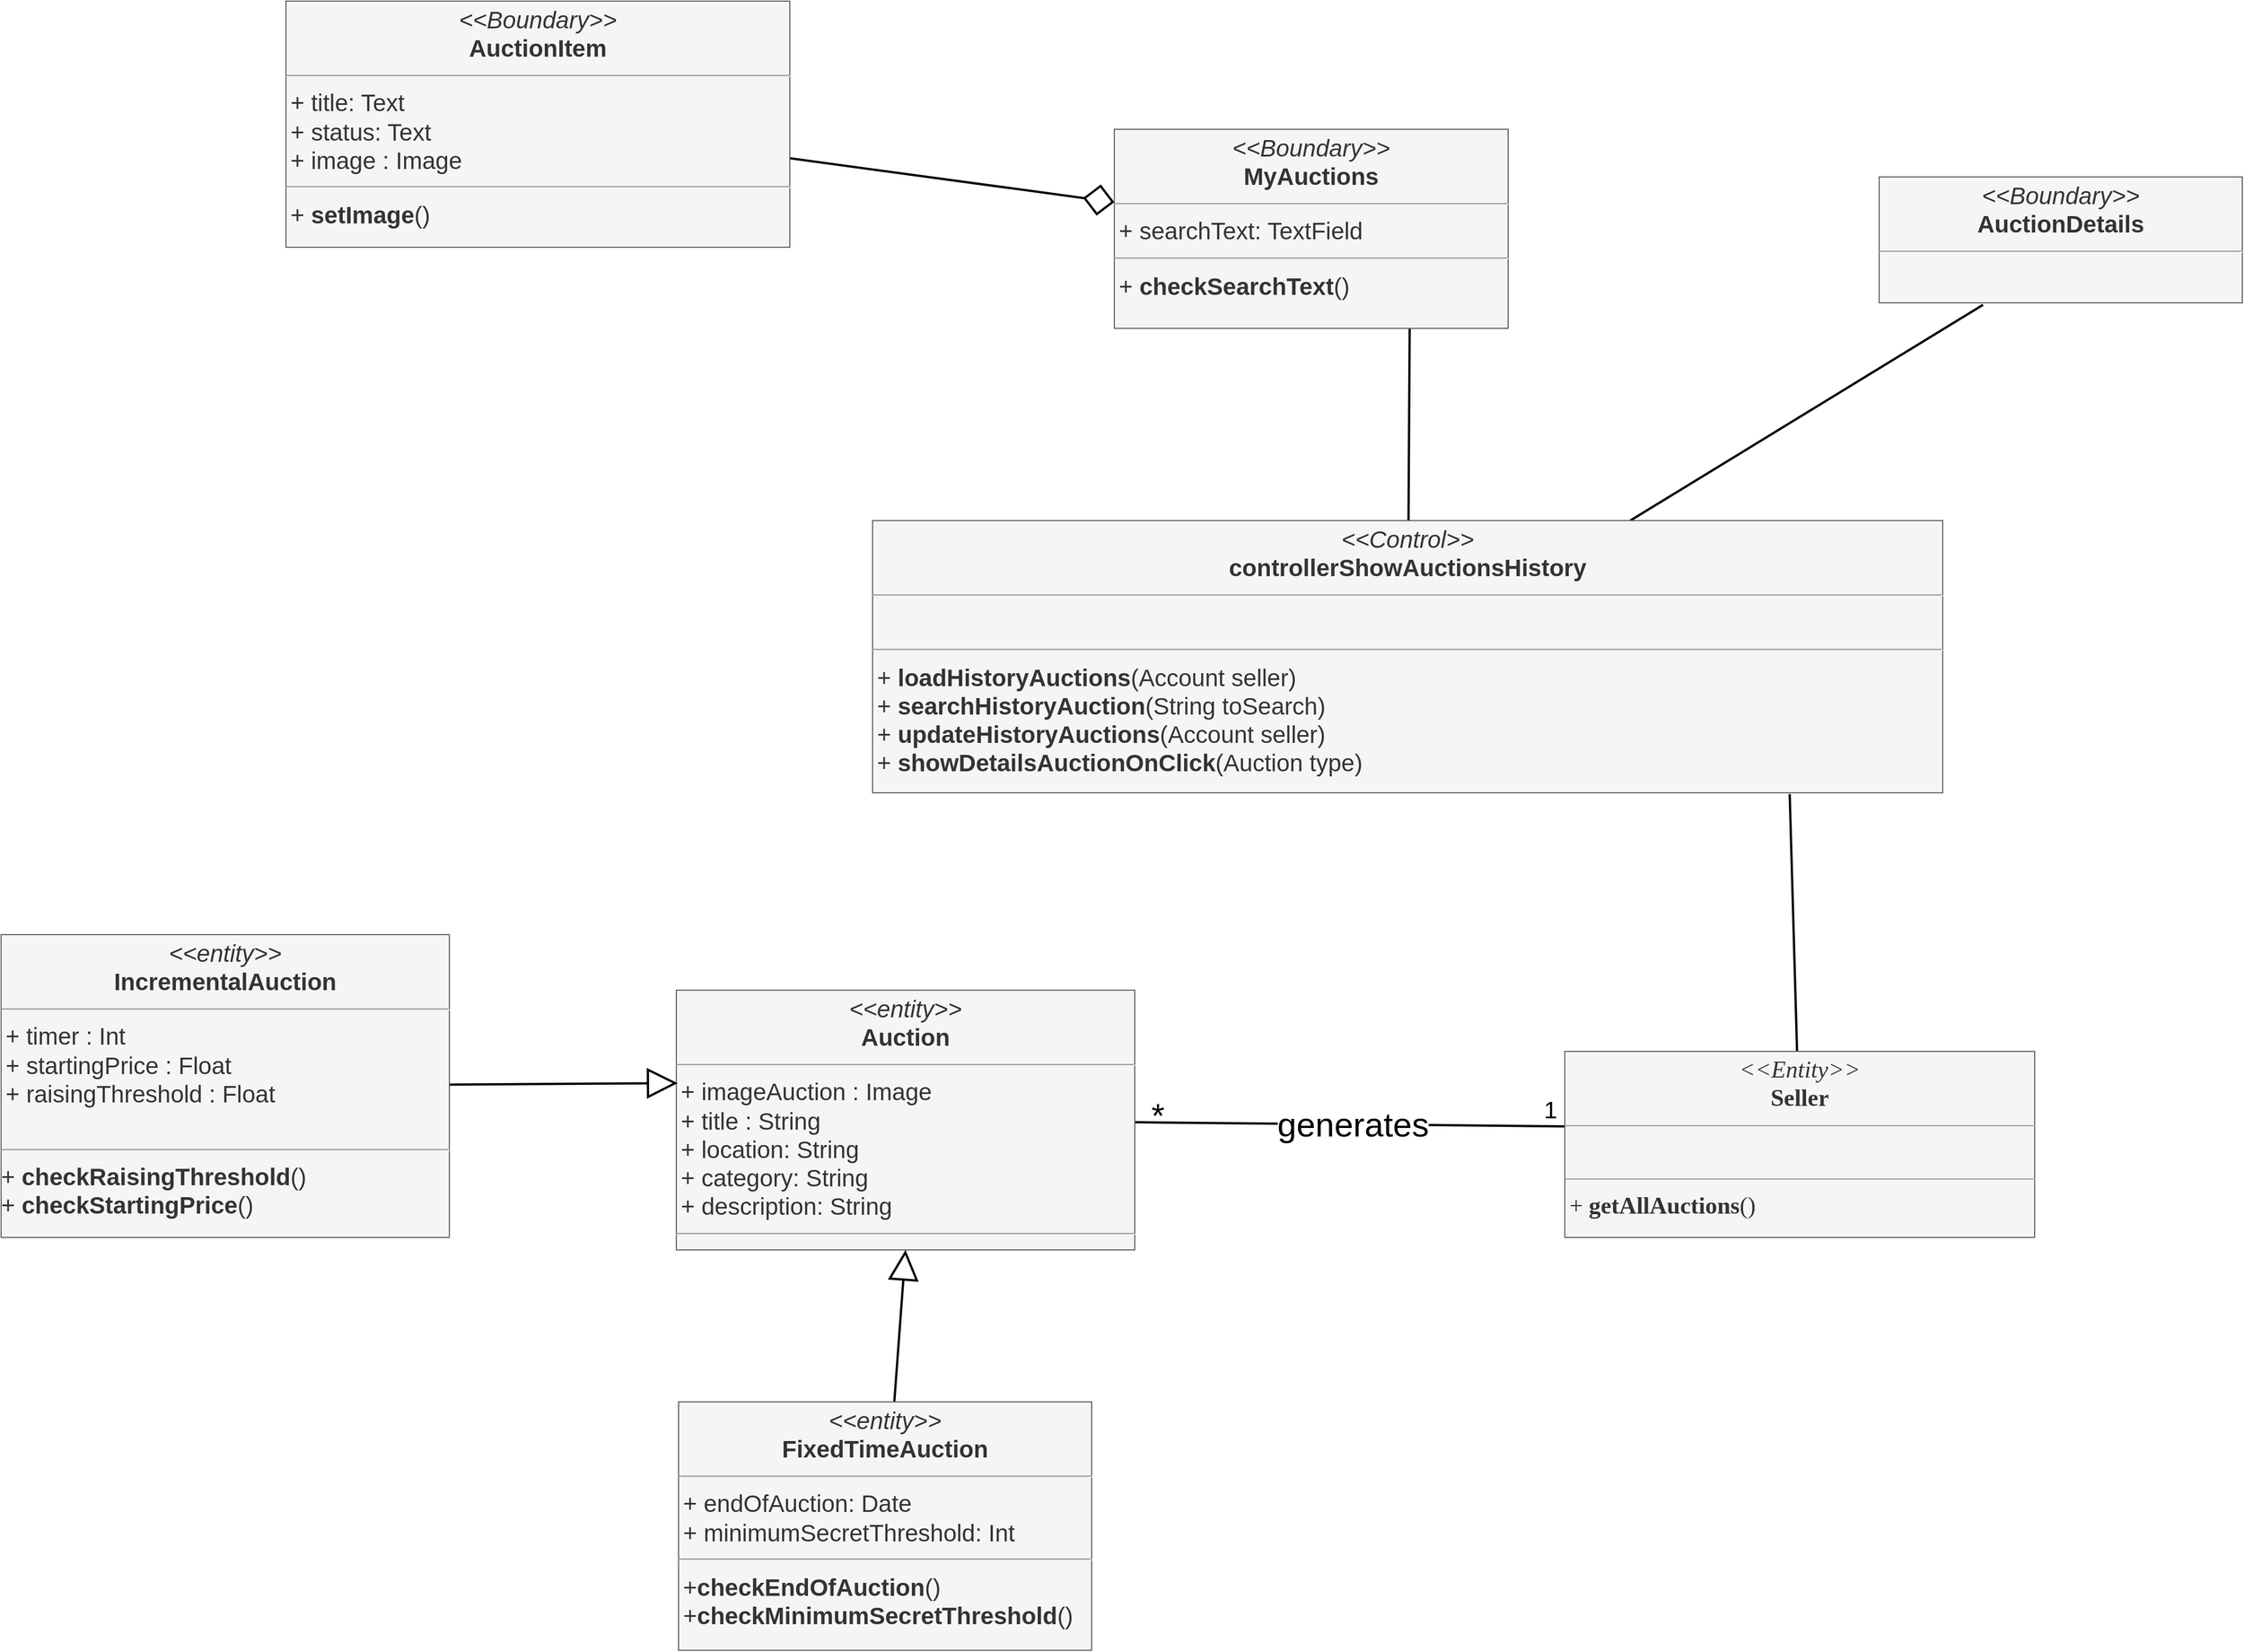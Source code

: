 <mxfile version="20.8.16" type="device"><diagram id="C5RBs43oDa-KdzZeNtuy" name="Page-1"><mxGraphModel dx="3763" dy="2134" grid="0" gridSize="10" guides="1" tooltips="1" connect="1" arrows="1" fold="1" page="0" pageScale="1" pageWidth="827" pageHeight="1169" math="0" shadow="0"><root><mxCell id="WIyWlLk6GJQsqaUBKTNV-0"/><mxCell id="WIyWlLk6GJQsqaUBKTNV-1" parent="WIyWlLk6GJQsqaUBKTNV-0"/><mxCell id="0aJSdFXZsHy7xsUH2Out-4" style="rounded=0;orthogonalLoop=1;jettySize=auto;html=1;entryX=0.75;entryY=1;entryDx=0;entryDy=0;strokeWidth=2;endArrow=none;endFill=0;endSize=22;" parent="WIyWlLk6GJQsqaUBKTNV-1" source="rMxuhbjPC3rNuTuFfyvh-0" target="rMxuhbjPC3rNuTuFfyvh-2" edge="1"><mxGeometry relative="1" as="geometry"/></mxCell><mxCell id="0aJSdFXZsHy7xsUH2Out-7" style="edgeStyle=none;rounded=0;orthogonalLoop=1;jettySize=auto;html=1;entryX=0.286;entryY=1.016;entryDx=0;entryDy=0;entryPerimeter=0;strokeWidth=2;endArrow=none;endFill=0;endSize=22;" parent="WIyWlLk6GJQsqaUBKTNV-1" source="rMxuhbjPC3rNuTuFfyvh-0" target="rMxuhbjPC3rNuTuFfyvh-6" edge="1"><mxGeometry relative="1" as="geometry"/></mxCell><mxCell id="rMxuhbjPC3rNuTuFfyvh-0" value="&lt;p style=&quot;margin: 4px 0px 0px; text-align: center; font-size: 21px;&quot;&gt;&lt;i style=&quot;font-size: 21px;&quot;&gt;&amp;lt;&amp;lt;Control&amp;gt;&amp;gt;&lt;/i&gt;&lt;br style=&quot;font-size: 21px;&quot;&gt;&lt;b style=&quot;font-size: 21px;&quot;&gt;controllerShowAuctionsHistory&lt;/b&gt;&lt;/p&gt;&lt;hr style=&quot;font-size: 21px;&quot;&gt;&lt;p style=&quot;margin: 0px 0px 0px 4px; font-size: 21px;&quot;&gt;&lt;br&gt;&lt;/p&gt;&lt;hr style=&quot;font-size: 21px;&quot;&gt;&lt;p style=&quot;margin: 0px 0px 0px 4px; font-size: 21px;&quot;&gt;+ &lt;b&gt;loadHistoryAuctions&lt;/b&gt;(Account seller)&lt;/p&gt;&lt;p style=&quot;margin: 0px 0px 0px 4px; font-size: 21px;&quot;&gt;+ &lt;b&gt;searchHistoryAuction&lt;/b&gt;(String toSearch)&lt;/p&gt;&lt;p style=&quot;margin: 0px 0px 0px 4px; font-size: 21px;&quot;&gt;+ &lt;b&gt;updateHistoryAuctions&lt;/b&gt;(Account seller)&lt;/p&gt;&lt;p style=&quot;margin: 0px 0px 0px 4px; font-size: 21px;&quot;&gt;+ &lt;b&gt;showDetailsAuctionOnClick&lt;/b&gt;(Auction type)&lt;/p&gt;" style="verticalAlign=top;align=left;overflow=fill;fontSize=21;fontFamily=Helvetica;html=1;fillColor=#f5f5f5;fontColor=#333333;strokeColor=#666666;" parent="WIyWlLk6GJQsqaUBKTNV-1" vertex="1"><mxGeometry x="92" y="416" width="943" height="240" as="geometry"/></mxCell><mxCell id="rMxuhbjPC3rNuTuFfyvh-2" value="&lt;p style=&quot;margin: 4px 0px 0px; text-align: center; font-size: 21px;&quot;&gt;&lt;i style=&quot;font-size: 21px;&quot;&gt;&amp;lt;&amp;lt;Boundary&amp;gt;&amp;gt;&lt;/i&gt;&lt;br style=&quot;font-size: 21px;&quot;&gt;&lt;b style=&quot;font-size: 21px;&quot;&gt;MyAuctions&lt;/b&gt;&lt;/p&gt;&lt;hr style=&quot;font-size: 21px;&quot;&gt;&lt;p style=&quot;margin: 0px 0px 0px 4px; font-size: 21px;&quot;&gt;+ searchText&lt;span style=&quot;background-color: initial;&quot;&gt;: TextField&lt;/span&gt;&lt;/p&gt;&lt;hr style=&quot;font-size: 21px;&quot;&gt;&lt;p style=&quot;margin: 0px 0px 0px 4px; font-size: 21px;&quot;&gt;+ &lt;b&gt;checkSearchText&lt;/b&gt;()&lt;/p&gt;" style="verticalAlign=top;align=left;overflow=fill;fontSize=21;fontFamily=Helvetica;html=1;fillColor=#f5f5f5;fontColor=#333333;strokeColor=#666666;" parent="WIyWlLk6GJQsqaUBKTNV-1" vertex="1"><mxGeometry x="305" y="71" width="347" height="175.5" as="geometry"/></mxCell><mxCell id="0aJSdFXZsHy7xsUH2Out-6" style="edgeStyle=none;rounded=0;orthogonalLoop=1;jettySize=auto;html=1;entryX=0.006;entryY=0.403;entryDx=0;entryDy=0;entryPerimeter=0;strokeWidth=2;endArrow=none;endFill=0;endSize=22;" parent="WIyWlLk6GJQsqaUBKTNV-1" source="rMxuhbjPC3rNuTuFfyvh-3" target="0aJSdFXZsHy7xsUH2Out-5" edge="1"><mxGeometry relative="1" as="geometry"/></mxCell><mxCell id="Pg7CvPdHMgx1QqKTsgQk-0" value="generates" style="edgeLabel;html=1;align=center;verticalAlign=middle;resizable=0;points=[];fontSize=30;" parent="0aJSdFXZsHy7xsUH2Out-6" vertex="1" connectable="0"><mxGeometry x="0.005" y="1" relative="1" as="geometry"><mxPoint as="offset"/></mxGeometry></mxCell><mxCell id="rMxuhbjPC3rNuTuFfyvh-3" value="&lt;p style=&quot;margin: 4px 0px 0px; text-align: center; font-size: 21px;&quot;&gt;&lt;i style=&quot;font-size: 21px;&quot;&gt;&amp;lt;&amp;lt;entity&amp;gt;&amp;gt;&lt;/i&gt;&lt;br style=&quot;font-size: 21px;&quot;&gt;&lt;b style=&quot;font-size: 21px;&quot;&gt;Auction&lt;/b&gt;&lt;/p&gt;&lt;hr style=&quot;font-size: 21px;&quot;&gt;&lt;p style=&quot;margin: 0px 0px 0px 4px; font-size: 21px;&quot;&gt;+ imageAuction : Image&lt;br&gt;&lt;/p&gt;&lt;p style=&quot;margin: 0px 0px 0px 4px; font-size: 21px;&quot;&gt;+ title : String&lt;/p&gt;&lt;p style=&quot;margin: 0px 0px 0px 4px; font-size: 21px;&quot;&gt;+ location: String&lt;/p&gt;&lt;p style=&quot;margin: 0px 0px 0px 4px; font-size: 21px;&quot;&gt;+ category: String&lt;/p&gt;&lt;p style=&quot;margin: 0px 0px 0px 4px; font-size: 21px;&quot;&gt;+ description: String&lt;/p&gt;&lt;hr style=&quot;font-size: 21px;&quot;&gt;&lt;p style=&quot;margin: 0px 0px 0px 4px; font-size: 21px;&quot;&gt;&lt;br&gt;&lt;/p&gt;" style="verticalAlign=top;align=left;overflow=fill;fontSize=21;fontFamily=Helvetica;html=1;fillColor=#f5f5f5;fontColor=#333333;strokeColor=#666666;" parent="WIyWlLk6GJQsqaUBKTNV-1" vertex="1"><mxGeometry x="-81" y="830" width="404" height="229" as="geometry"/></mxCell><mxCell id="0aJSdFXZsHy7xsUH2Out-2" style="rounded=0;orthogonalLoop=1;jettySize=auto;html=1;entryX=0.5;entryY=1;entryDx=0;entryDy=0;strokeWidth=2;endArrow=block;endFill=0;endSize=22;" parent="WIyWlLk6GJQsqaUBKTNV-1" source="rMxuhbjPC3rNuTuFfyvh-4" target="rMxuhbjPC3rNuTuFfyvh-3" edge="1"><mxGeometry relative="1" as="geometry"/></mxCell><mxCell id="rMxuhbjPC3rNuTuFfyvh-4" value="&lt;p style=&quot;margin: 4px 0px 0px; text-align: center; font-size: 21px;&quot;&gt;&lt;i style=&quot;font-size: 21px;&quot;&gt;&amp;lt;&amp;lt;entity&amp;gt;&amp;gt;&lt;/i&gt;&lt;br style=&quot;font-size: 21px;&quot;&gt;&lt;b&gt;FixedTimeAuction&lt;/b&gt;&lt;/p&gt;&lt;hr style=&quot;font-size: 21px;&quot;&gt;&lt;p style=&quot;margin: 0px 0px 0px 4px; font-size: 21px;&quot;&gt;+ endOfAuction: Date&lt;br style=&quot;font-size: 21px;&quot;&gt;+ minimumSecretThreshold: Int&lt;/p&gt;&lt;hr style=&quot;font-size: 21px;&quot;&gt;&lt;p style=&quot;margin: 0px 0px 0px 4px; font-size: 21px;&quot;&gt;+&lt;b&gt;checkEndOfAuction&lt;/b&gt;()&lt;/p&gt;&lt;p style=&quot;margin: 0px 0px 0px 4px; font-size: 21px;&quot;&gt;+&lt;b&gt;checkMinimumSecretThreshold&lt;/b&gt;()&lt;/p&gt;" style="verticalAlign=top;align=left;overflow=fill;fontSize=21;fontFamily=Helvetica;html=1;fillColor=#f5f5f5;fontColor=#333333;strokeColor=#666666;" parent="WIyWlLk6GJQsqaUBKTNV-1" vertex="1"><mxGeometry x="-79" y="1193" width="364" height="219" as="geometry"/></mxCell><mxCell id="0aJSdFXZsHy7xsUH2Out-1" style="rounded=0;orthogonalLoop=1;jettySize=auto;html=1;entryX=0.003;entryY=0.358;entryDx=0;entryDy=0;entryPerimeter=0;strokeWidth=2;endArrow=block;endFill=0;endSize=22;" parent="WIyWlLk6GJQsqaUBKTNV-1" source="rMxuhbjPC3rNuTuFfyvh-5" target="rMxuhbjPC3rNuTuFfyvh-3" edge="1"><mxGeometry relative="1" as="geometry"/></mxCell><mxCell id="rMxuhbjPC3rNuTuFfyvh-5" value="&lt;p style=&quot;margin: 4px 0px 0px; text-align: center; font-size: 21px;&quot;&gt;&lt;i style=&quot;font-size: 21px;&quot;&gt;&amp;lt;&amp;lt;entity&amp;gt;&amp;gt;&lt;/i&gt;&lt;br style=&quot;font-size: 21px;&quot;&gt;&lt;b style=&quot;font-size: 21px;&quot;&gt;IncrementalAuction&lt;/b&gt;&lt;/p&gt;&lt;hr style=&quot;font-size: 21px;&quot;&gt;&lt;p style=&quot;margin: 0px 0px 0px 4px; font-size: 21px;&quot;&gt;+ timer : Int&lt;br style=&quot;font-size: 21px;&quot;&gt;+ startingPrice : Float&lt;/p&gt;&lt;p style=&quot;margin: 0px 0px 0px 4px; font-size: 21px;&quot;&gt;+ raisingThreshold : Float&lt;/p&gt;&lt;br&gt;&lt;hr style=&quot;font-size: 21px;&quot;&gt;+&amp;nbsp;&lt;b&gt;checkRaisingThreshold&lt;/b&gt;()&lt;br&gt;+&amp;nbsp;&lt;b&gt;checkStartingPrice&lt;/b&gt;()&lt;br&gt;&lt;br&gt;&lt;br&gt;&lt;p style=&quot;margin: 0px 0px 0px 4px; font-size: 21px;&quot;&gt;&lt;br&gt;&lt;/p&gt;" style="verticalAlign=top;align=left;overflow=fill;fontSize=21;fontFamily=Helvetica;html=1;fillColor=#f5f5f5;fontColor=#333333;strokeColor=#666666;" parent="WIyWlLk6GJQsqaUBKTNV-1" vertex="1"><mxGeometry x="-676" y="781" width="395" height="267" as="geometry"/></mxCell><mxCell id="rMxuhbjPC3rNuTuFfyvh-6" value="&lt;p style=&quot;margin: 4px 0px 0px; text-align: center; font-size: 21px;&quot;&gt;&lt;i style=&quot;font-size: 21px;&quot;&gt;&amp;lt;&amp;lt;Boundary&amp;gt;&amp;gt;&lt;/i&gt;&lt;br style=&quot;font-size: 21px;&quot;&gt;&lt;b style=&quot;font-size: 21px;&quot;&gt;AuctionDetails&lt;/b&gt;&lt;/p&gt;&lt;hr style=&quot;font-size: 21px;&quot;&gt;&lt;p style=&quot;margin: 0px 0px 0px 4px; font-size: 21px;&quot;&gt;&lt;/p&gt;&lt;p style=&quot;margin: 0px 0px 0px 4px; font-size: 21px;&quot;&gt;&lt;br&gt;&lt;/p&gt;" style="verticalAlign=top;align=left;overflow=fill;fontSize=21;fontFamily=Helvetica;html=1;fillColor=#f5f5f5;fontColor=#333333;strokeColor=#666666;" parent="WIyWlLk6GJQsqaUBKTNV-1" vertex="1"><mxGeometry x="979" y="113" width="320" height="111" as="geometry"/></mxCell><mxCell id="0aJSdFXZsHy7xsUH2Out-3" style="rounded=0;orthogonalLoop=1;jettySize=auto;html=1;entryX=0.857;entryY=1.005;entryDx=0;entryDy=0;entryPerimeter=0;strokeWidth=2;endArrow=none;endFill=0;endSize=22;" parent="WIyWlLk6GJQsqaUBKTNV-1" source="0aJSdFXZsHy7xsUH2Out-5" target="rMxuhbjPC3rNuTuFfyvh-0" edge="1"><mxGeometry relative="1" as="geometry"><mxPoint x="899.738" y="835" as="sourcePoint"/></mxGeometry></mxCell><mxCell id="rMxuhbjPC3rNuTuFfyvh-11" style="rounded=0;orthogonalLoop=1;jettySize=auto;html=1;fontSize=21;strokeWidth=2;endArrow=diamond;endFill=0;endSize=23;" parent="WIyWlLk6GJQsqaUBKTNV-1" source="rMxuhbjPC3rNuTuFfyvh-9" target="rMxuhbjPC3rNuTuFfyvh-2" edge="1"><mxGeometry relative="1" as="geometry"/></mxCell><mxCell id="rMxuhbjPC3rNuTuFfyvh-9" value="&lt;p style=&quot;margin: 4px 0px 0px; text-align: center; font-size: 21px;&quot;&gt;&lt;i style=&quot;font-size: 21px;&quot;&gt;&amp;lt;&amp;lt;Boundary&amp;gt;&amp;gt;&lt;/i&gt;&lt;br style=&quot;font-size: 21px;&quot;&gt;&lt;b style=&quot;font-size: 21px;&quot;&gt;AuctionItem&lt;/b&gt;&lt;/p&gt;&lt;hr style=&quot;font-size: 21px;&quot;&gt;&lt;p style=&quot;margin: 0px 0px 0px 4px; font-size: 21px;&quot;&gt;+ title: Text&lt;br style=&quot;font-size: 21px;&quot;&gt;+ status: Text&lt;/p&gt;&lt;p style=&quot;margin: 0px 0px 0px 4px; font-size: 21px;&quot;&gt;+ image : Image&lt;/p&gt;&lt;hr style=&quot;font-size: 21px;&quot;&gt;&lt;p style=&quot;margin: 0px 0px 0px 4px; font-size: 21px;&quot;&gt;+ &lt;b&gt;setImage&lt;/b&gt;()&lt;/p&gt;" style="verticalAlign=top;align=left;overflow=fill;fontSize=21;fontFamily=Helvetica;html=1;fillColor=#f5f5f5;fontColor=#333333;strokeColor=#666666;" parent="WIyWlLk6GJQsqaUBKTNV-1" vertex="1"><mxGeometry x="-425" y="-42" width="444" height="217" as="geometry"/></mxCell><mxCell id="0aJSdFXZsHy7xsUH2Out-5" value="&lt;p style=&quot;margin: 4px 0px 0px; text-align: center; font-size: 21px;&quot;&gt;&lt;font style=&quot;font-size: 21px;&quot;&gt;&lt;i style=&quot;&quot;&gt;&amp;lt;&amp;lt;Entity&amp;gt;&amp;gt;&lt;/i&gt;&lt;br&gt;&lt;b style=&quot;&quot;&gt;Seller&lt;/b&gt;&lt;/font&gt;&lt;/p&gt;&lt;hr style=&quot;font-size: 21px;&quot; size=&quot;1&quot;&gt;&lt;p style=&quot;margin: 0px 0px 0px 4px; font-size: 21px;&quot;&gt;&lt;br&gt;&lt;/p&gt;&lt;hr style=&quot;font-size: 21px;&quot; size=&quot;1&quot;&gt;&lt;p style=&quot;margin: 0px 0px 0px 4px; font-size: 21px;&quot;&gt;&lt;font style=&quot;font-size: 21px;&quot;&gt;+ &lt;b&gt;getAllAuctions&lt;/b&gt;()&lt;/font&gt;&lt;/p&gt;&lt;p style=&quot;margin: 0px 0px 0px 4px; font-size: 21px;&quot;&gt;&lt;br&gt;&lt;/p&gt;" style="verticalAlign=top;align=left;overflow=fill;fontSize=12;fontFamily=SF PRO;html=1;fillColor=#f5f5f5;fontColor=#333333;strokeColor=#666666;rounded=0;" parent="WIyWlLk6GJQsqaUBKTNV-1" vertex="1"><mxGeometry x="702" y="884" width="414" height="164" as="geometry"/></mxCell><mxCell id="0aJSdFXZsHy7xsUH2Out-9" value="&lt;font style=&quot;font-size: 30px;&quot;&gt;*&lt;/font&gt;" style="text;html=1;align=center;verticalAlign=middle;resizable=0;points=[];autosize=1;strokeColor=none;fillColor=none;" parent="WIyWlLk6GJQsqaUBKTNV-1" vertex="1"><mxGeometry x="328" y="916" width="30" height="48" as="geometry"/></mxCell><mxCell id="0aJSdFXZsHy7xsUH2Out-11" value="1" style="text;html=1;align=center;verticalAlign=middle;resizable=0;points=[];autosize=1;strokeColor=none;fillColor=none;fontSize=21;" parent="WIyWlLk6GJQsqaUBKTNV-1" vertex="1"><mxGeometry x="674" y="916" width="30" height="37" as="geometry"/></mxCell></root></mxGraphModel></diagram></mxfile>